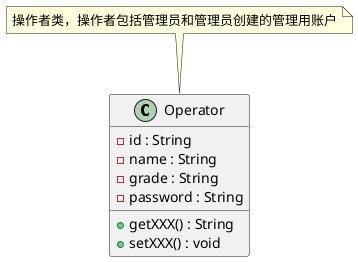 @startuml Operator
 
class Operator {
    -id : String
	-name : String
	-grade : String
	-password : String
    
    +getXXX() : String
    +setXXX() : void
}  
 
note "操作者类，操作者包括管理员和管理员创建的管理用账户" as N0
N0 .. Operator
@enduml